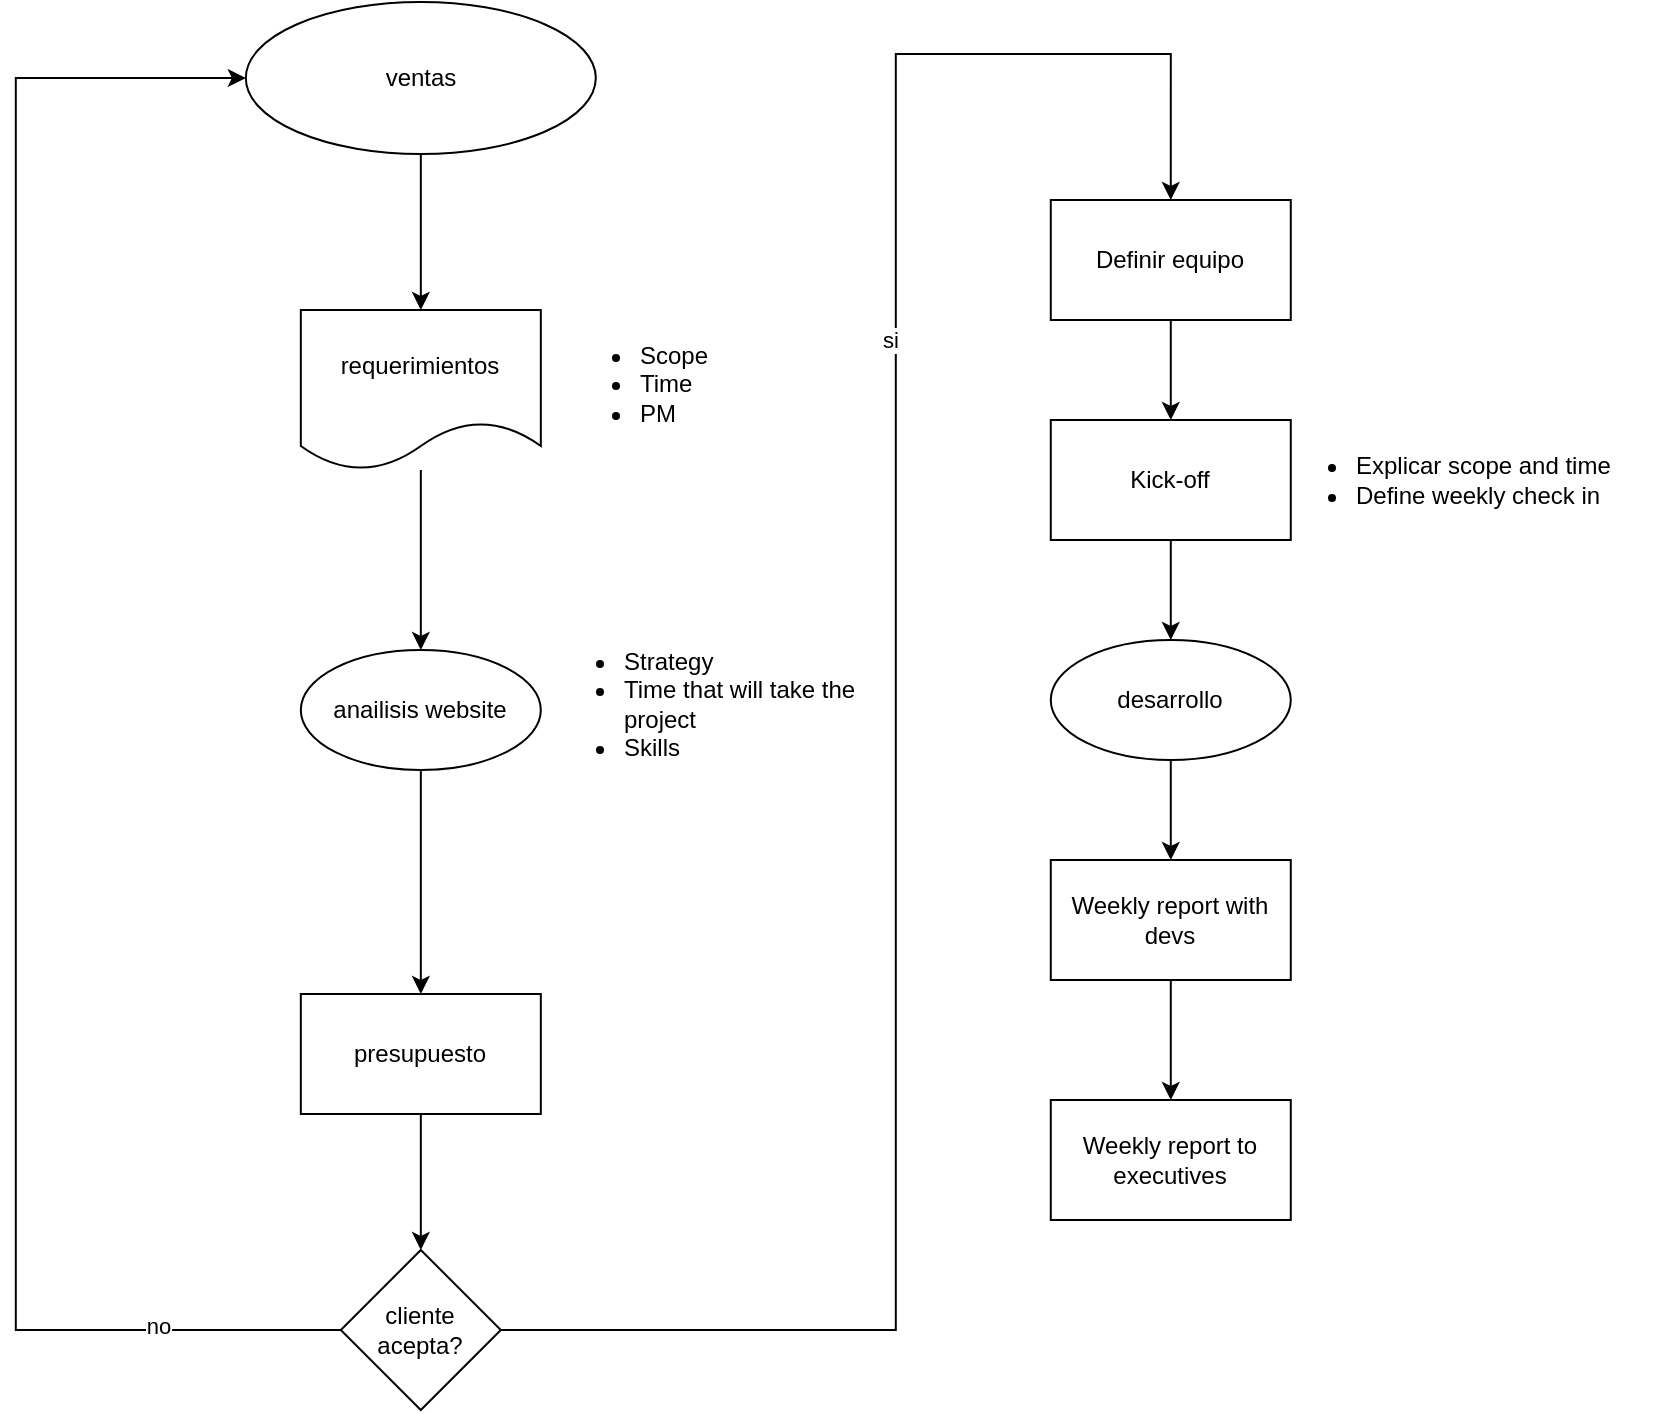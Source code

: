<mxfile version="20.3.0" type="github">
  <diagram id="Aw9Ymoj5DNrL_Ec5HUyb" name="Página-1">
    <mxGraphModel dx="4545" dy="-479" grid="1" gridSize="10" guides="1" tooltips="1" connect="1" arrows="1" fold="1" page="1" pageScale="1" pageWidth="827" pageHeight="1169" math="0" shadow="0">
      <root>
        <mxCell id="0" />
        <mxCell id="1" parent="0" />
        <mxCell id="ISxSuq4Tm13I2BkVsBy9-1" value="" style="edgeStyle=orthogonalEdgeStyle;rounded=0;orthogonalLoop=1;jettySize=auto;html=1;" edge="1" parent="1" source="ISxSuq4Tm13I2BkVsBy9-2" target="ISxSuq4Tm13I2BkVsBy9-4">
          <mxGeometry relative="1" as="geometry" />
        </mxCell>
        <mxCell id="ISxSuq4Tm13I2BkVsBy9-2" value="ventas" style="ellipse;whiteSpace=wrap;html=1;" vertex="1" parent="1">
          <mxGeometry x="-2763.09" y="1349" width="175" height="76" as="geometry" />
        </mxCell>
        <mxCell id="ISxSuq4Tm13I2BkVsBy9-3" value="" style="edgeStyle=orthogonalEdgeStyle;rounded=0;orthogonalLoop=1;jettySize=auto;html=1;" edge="1" parent="1" source="ISxSuq4Tm13I2BkVsBy9-4" target="ISxSuq4Tm13I2BkVsBy9-6">
          <mxGeometry relative="1" as="geometry" />
        </mxCell>
        <mxCell id="ISxSuq4Tm13I2BkVsBy9-4" value="requerimientos" style="shape=document;whiteSpace=wrap;html=1;boundedLbl=1;" vertex="1" parent="1">
          <mxGeometry x="-2735.59" y="1503" width="120" height="80" as="geometry" />
        </mxCell>
        <mxCell id="ISxSuq4Tm13I2BkVsBy9-5" style="edgeStyle=orthogonalEdgeStyle;rounded=0;orthogonalLoop=1;jettySize=auto;html=1;entryX=0.5;entryY=0;entryDx=0;entryDy=0;" edge="1" parent="1" source="ISxSuq4Tm13I2BkVsBy9-6" target="ISxSuq4Tm13I2BkVsBy9-8">
          <mxGeometry relative="1" as="geometry" />
        </mxCell>
        <mxCell id="ISxSuq4Tm13I2BkVsBy9-6" value="anailisis website" style="ellipse;whiteSpace=wrap;html=1;" vertex="1" parent="1">
          <mxGeometry x="-2735.59" y="1673" width="120" height="60" as="geometry" />
        </mxCell>
        <mxCell id="ISxSuq4Tm13I2BkVsBy9-7" style="edgeStyle=orthogonalEdgeStyle;rounded=0;orthogonalLoop=1;jettySize=auto;html=1;entryX=0.5;entryY=0;entryDx=0;entryDy=0;" edge="1" parent="1" source="ISxSuq4Tm13I2BkVsBy9-8" target="ISxSuq4Tm13I2BkVsBy9-13">
          <mxGeometry relative="1" as="geometry" />
        </mxCell>
        <mxCell id="ISxSuq4Tm13I2BkVsBy9-8" value="presupuesto" style="whiteSpace=wrap;html=1;" vertex="1" parent="1">
          <mxGeometry x="-2735.59" y="1845" width="120" height="60" as="geometry" />
        </mxCell>
        <mxCell id="ISxSuq4Tm13I2BkVsBy9-9" style="edgeStyle=orthogonalEdgeStyle;rounded=0;orthogonalLoop=1;jettySize=auto;html=1;entryX=0.5;entryY=0;entryDx=0;entryDy=0;" edge="1" parent="1" source="ISxSuq4Tm13I2BkVsBy9-13" target="ISxSuq4Tm13I2BkVsBy9-19">
          <mxGeometry relative="1" as="geometry">
            <mxPoint x="-2675.59" y="2135" as="targetPoint" />
            <Array as="points">
              <mxPoint x="-2438.09" y="2013" />
              <mxPoint x="-2438.09" y="1375" />
              <mxPoint x="-2300.09" y="1375" />
            </Array>
          </mxGeometry>
        </mxCell>
        <mxCell id="ISxSuq4Tm13I2BkVsBy9-10" value="si" style="edgeLabel;html=1;align=center;verticalAlign=middle;resizable=0;points=[];" vertex="1" connectable="0" parent="ISxSuq4Tm13I2BkVsBy9-9">
          <mxGeometry x="0.324" y="3" relative="1" as="geometry">
            <mxPoint as="offset" />
          </mxGeometry>
        </mxCell>
        <mxCell id="ISxSuq4Tm13I2BkVsBy9-11" style="edgeStyle=orthogonalEdgeStyle;rounded=0;orthogonalLoop=1;jettySize=auto;html=1;entryX=0;entryY=0.5;entryDx=0;entryDy=0;" edge="1" parent="1" source="ISxSuq4Tm13I2BkVsBy9-13" target="ISxSuq4Tm13I2BkVsBy9-2">
          <mxGeometry relative="1" as="geometry">
            <Array as="points">
              <mxPoint x="-2878.09" y="2013" />
              <mxPoint x="-2878.09" y="1387" />
            </Array>
          </mxGeometry>
        </mxCell>
        <mxCell id="ISxSuq4Tm13I2BkVsBy9-12" value="no" style="edgeLabel;html=1;align=center;verticalAlign=middle;resizable=0;points=[];" vertex="1" connectable="0" parent="ISxSuq4Tm13I2BkVsBy9-11">
          <mxGeometry x="-0.797" y="-2" relative="1" as="geometry">
            <mxPoint as="offset" />
          </mxGeometry>
        </mxCell>
        <mxCell id="ISxSuq4Tm13I2BkVsBy9-13" value="cliente acepta?" style="rhombus;whiteSpace=wrap;html=1;" vertex="1" parent="1">
          <mxGeometry x="-2715.59" y="1973" width="80" height="80" as="geometry" />
        </mxCell>
        <mxCell id="ISxSuq4Tm13I2BkVsBy9-14" style="edgeStyle=orthogonalEdgeStyle;rounded=0;orthogonalLoop=1;jettySize=auto;html=1;entryX=0.5;entryY=0;entryDx=0;entryDy=0;" edge="1" parent="1" source="ISxSuq4Tm13I2BkVsBy9-15" target="ISxSuq4Tm13I2BkVsBy9-23">
          <mxGeometry relative="1" as="geometry" />
        </mxCell>
        <mxCell id="ISxSuq4Tm13I2BkVsBy9-15" value="desarrollo" style="ellipse;whiteSpace=wrap;html=1;" vertex="1" parent="1">
          <mxGeometry x="-2360.61" y="1668" width="120" height="60" as="geometry" />
        </mxCell>
        <mxCell id="ISxSuq4Tm13I2BkVsBy9-16" value="&lt;ul&gt;&lt;li&gt;Scope&lt;/li&gt;&lt;li&gt;&lt;span style=&quot;background-color: initial;&quot;&gt;Time&lt;/span&gt;&lt;/li&gt;&lt;li&gt;PM&lt;/li&gt;&lt;/ul&gt;" style="text;strokeColor=none;fillColor=none;html=1;whiteSpace=wrap;verticalAlign=middle;overflow=hidden;" vertex="1" parent="1">
          <mxGeometry x="-2608.09" y="1495" width="170" height="90" as="geometry" />
        </mxCell>
        <mxCell id="ISxSuq4Tm13I2BkVsBy9-17" value="&lt;ul&gt;&lt;li&gt;&lt;span style=&quot;background-color: initial;&quot;&gt;Strategy&lt;/span&gt;&lt;/li&gt;&lt;li&gt;&lt;span style=&quot;background-color: initial;&quot;&gt;Time that will take the project&lt;/span&gt;&lt;br&gt;&lt;/li&gt;&lt;li&gt;Skills&lt;/li&gt;&lt;/ul&gt;" style="text;strokeColor=none;fillColor=none;html=1;whiteSpace=wrap;verticalAlign=middle;overflow=hidden;" vertex="1" parent="1">
          <mxGeometry x="-2615.59" y="1655" width="170" height="90" as="geometry" />
        </mxCell>
        <mxCell id="ISxSuq4Tm13I2BkVsBy9-18" value="" style="edgeStyle=orthogonalEdgeStyle;rounded=0;orthogonalLoop=1;jettySize=auto;html=1;" edge="1" parent="1" source="ISxSuq4Tm13I2BkVsBy9-19" target="ISxSuq4Tm13I2BkVsBy9-21">
          <mxGeometry relative="1" as="geometry" />
        </mxCell>
        <mxCell id="ISxSuq4Tm13I2BkVsBy9-19" value="Definir equipo" style="whiteSpace=wrap;html=1;" vertex="1" parent="1">
          <mxGeometry x="-2360.61" y="1448" width="120" height="60" as="geometry" />
        </mxCell>
        <mxCell id="ISxSuq4Tm13I2BkVsBy9-20" style="edgeStyle=orthogonalEdgeStyle;rounded=0;orthogonalLoop=1;jettySize=auto;html=1;entryX=0.5;entryY=0;entryDx=0;entryDy=0;" edge="1" parent="1" source="ISxSuq4Tm13I2BkVsBy9-21" target="ISxSuq4Tm13I2BkVsBy9-15">
          <mxGeometry relative="1" as="geometry" />
        </mxCell>
        <mxCell id="ISxSuq4Tm13I2BkVsBy9-21" value="Kick-off" style="whiteSpace=wrap;html=1;" vertex="1" parent="1">
          <mxGeometry x="-2360.61" y="1558" width="120" height="60" as="geometry" />
        </mxCell>
        <mxCell id="ISxSuq4Tm13I2BkVsBy9-22" value="" style="edgeStyle=orthogonalEdgeStyle;rounded=0;orthogonalLoop=1;jettySize=auto;html=1;" edge="1" parent="1" source="ISxSuq4Tm13I2BkVsBy9-23" target="ISxSuq4Tm13I2BkVsBy9-24">
          <mxGeometry relative="1" as="geometry" />
        </mxCell>
        <mxCell id="ISxSuq4Tm13I2BkVsBy9-23" value="Weekly report with devs" style="whiteSpace=wrap;html=1;" vertex="1" parent="1">
          <mxGeometry x="-2360.61" y="1778" width="120" height="60" as="geometry" />
        </mxCell>
        <mxCell id="ISxSuq4Tm13I2BkVsBy9-24" value="Weekly report to executives" style="whiteSpace=wrap;html=1;" vertex="1" parent="1">
          <mxGeometry x="-2360.61" y="1898" width="120" height="60" as="geometry" />
        </mxCell>
        <mxCell id="ISxSuq4Tm13I2BkVsBy9-25" value="&lt;ul&gt;&lt;li&gt;Explicar scope and time&lt;/li&gt;&lt;li&gt;Define weekly check in&lt;/li&gt;&lt;/ul&gt;" style="text;strokeColor=none;fillColor=none;html=1;whiteSpace=wrap;verticalAlign=middle;overflow=hidden;" vertex="1" parent="1">
          <mxGeometry x="-2250" y="1548" width="192" height="80" as="geometry" />
        </mxCell>
      </root>
    </mxGraphModel>
  </diagram>
</mxfile>
